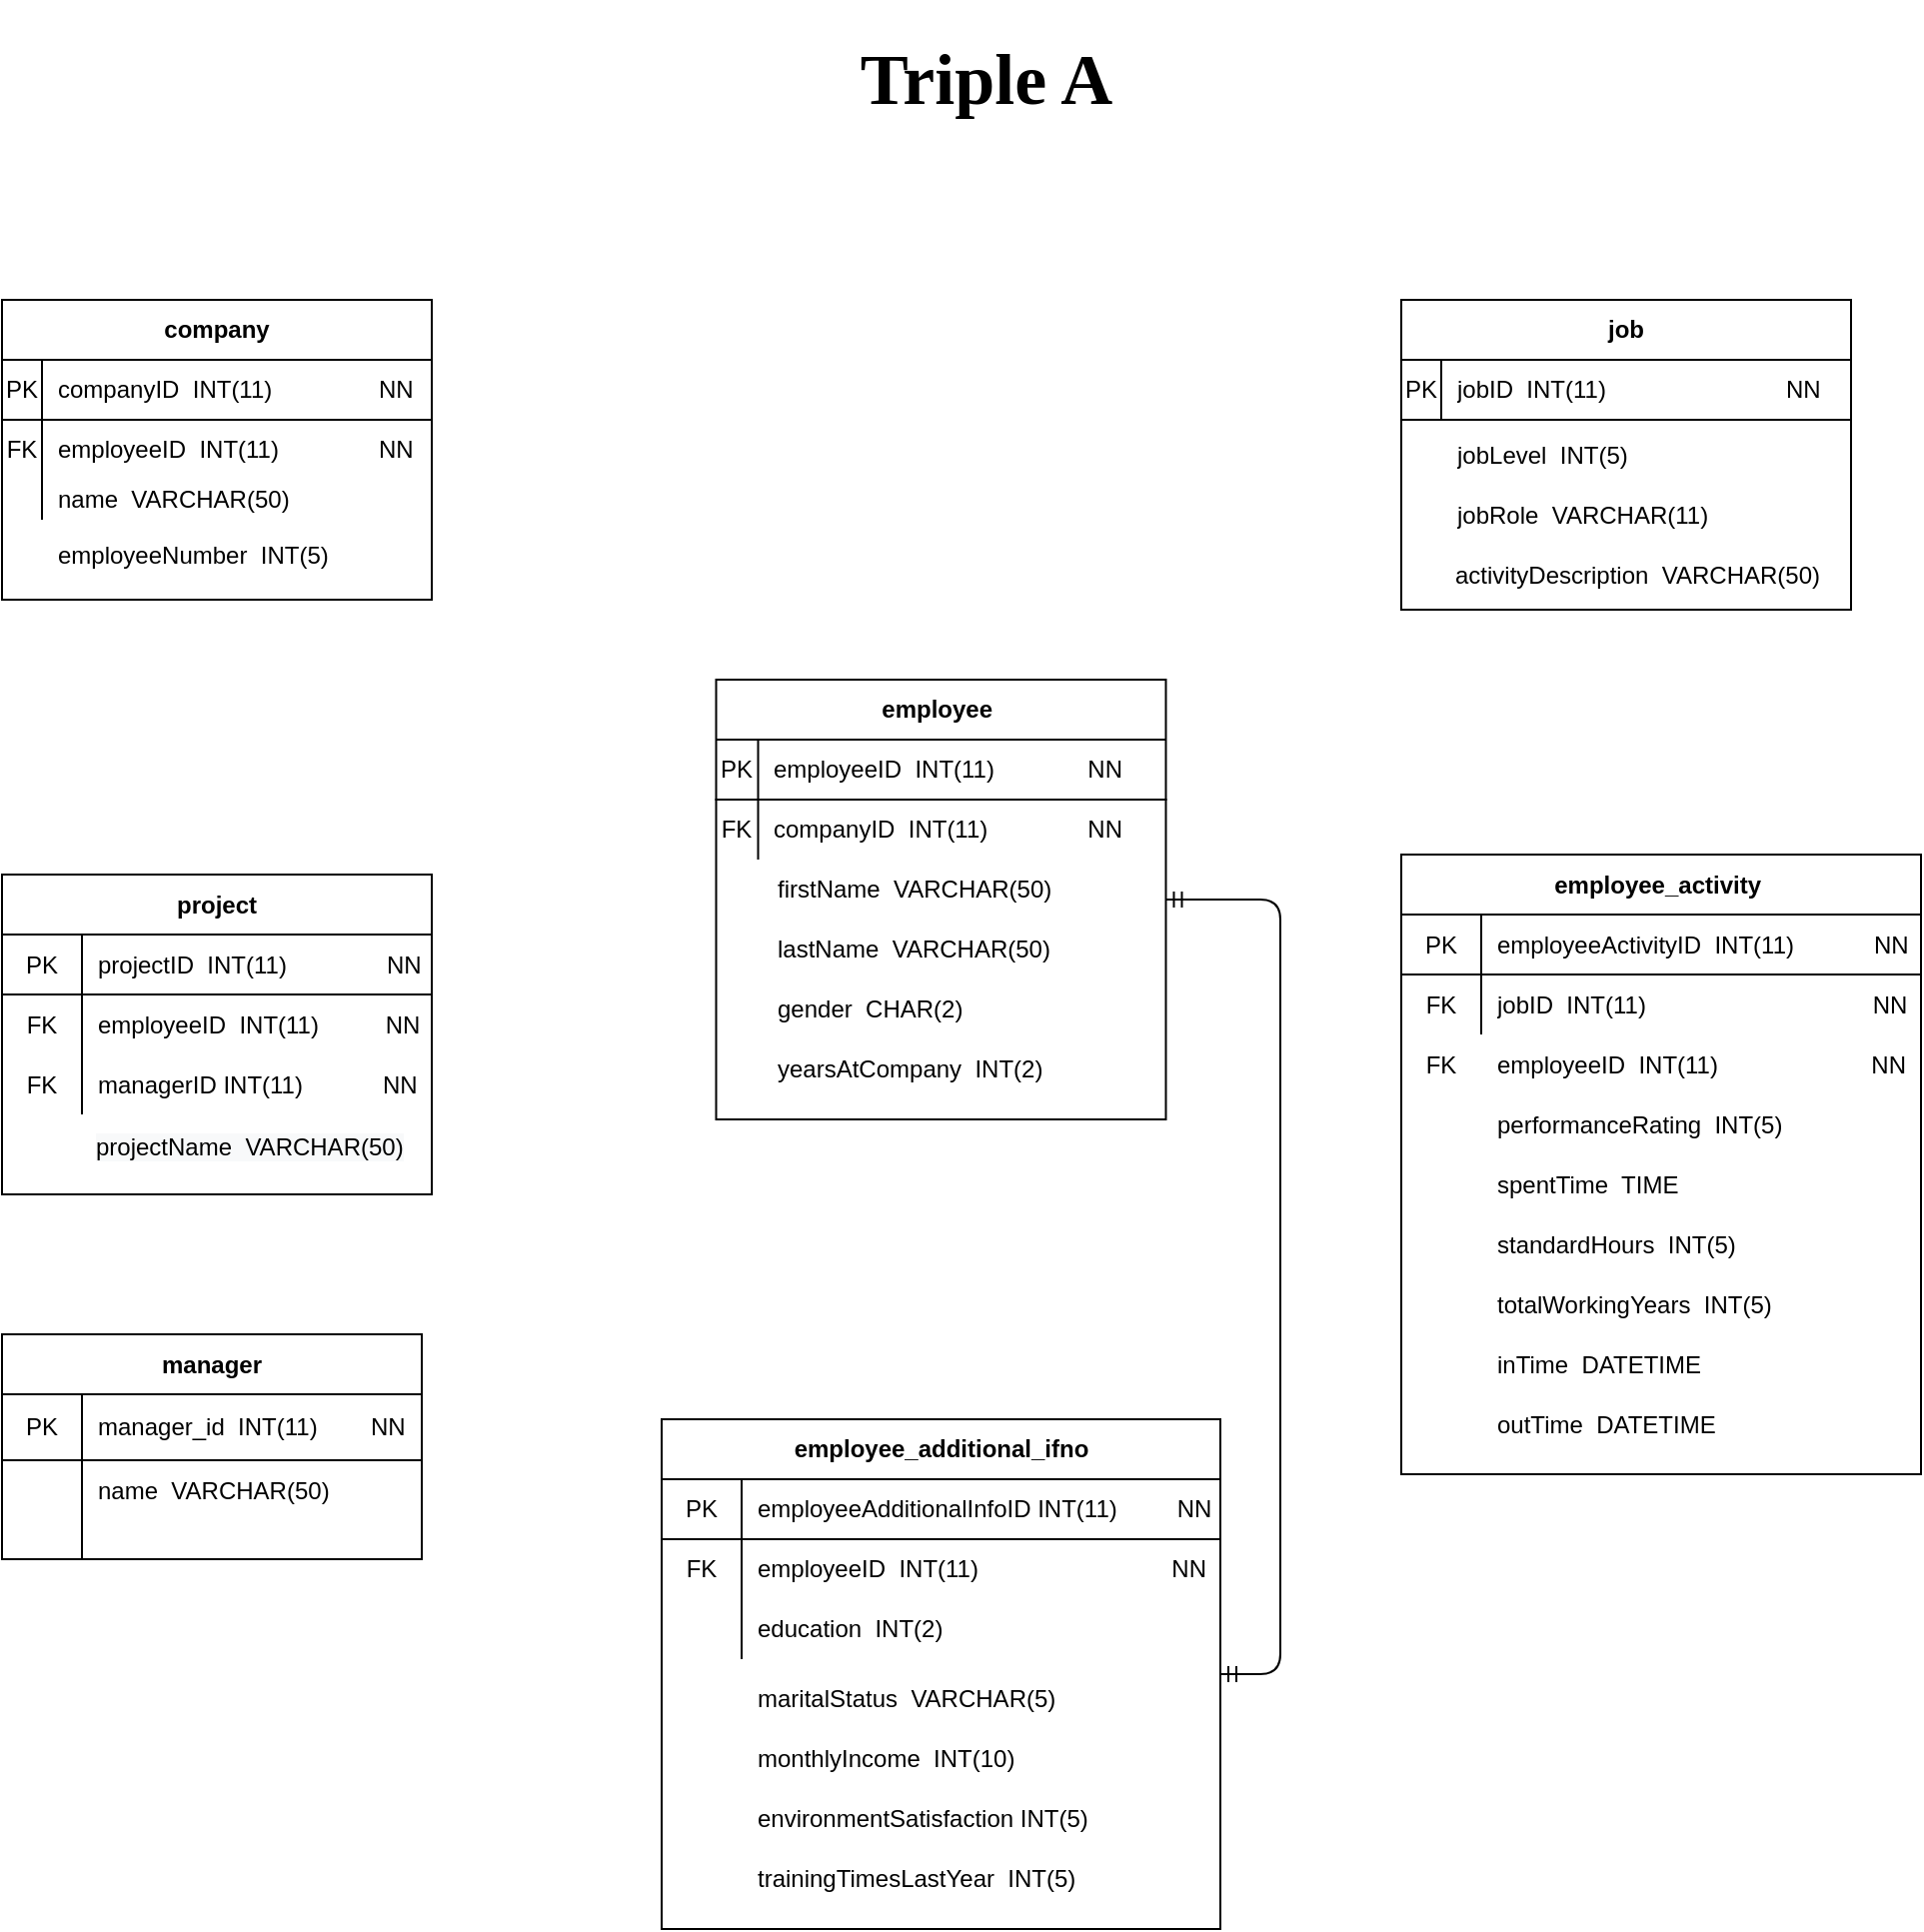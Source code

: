 <mxfile version="14.2.4" type="embed">
    <diagram id="RpbBUoyI8Ku9qZlPJRSa" name="Main ERD">
        <mxGraphModel dx="1045" dy="676" grid="1" gridSize="10" guides="1" tooltips="1" connect="1" arrows="1" fold="1" page="1" pageScale="1" pageWidth="827" pageHeight="1169" math="0" shadow="0">
            <root>
                <mxCell id="0"/>
                <mxCell id="1" parent="0"/>
                <mxCell id="330" style="edgeStyle=entityRelationEdgeStyle;fontSize=12;html=1;endArrow=ERmandOne;startArrow=ERmandOne;" edge="1" parent="1" source="2" target="244">
                    <mxGeometry relative="1" as="geometry">
                        <Array as="points">
                            <mxPoint x="800" y="665"/>
                            <mxPoint x="800" y="665"/>
                        </Array>
                    </mxGeometry>
                </mxCell>
                <mxCell id="2" value="employee&amp;nbsp;" style="shape=table;html=1;whiteSpace=wrap;startSize=30;container=1;collapsible=0;childLayout=tableLayout;fixedRows=1;rowLines=0;fontStyle=1;align=center;" parent="1" vertex="1">
                    <mxGeometry x="687.25" y="370" width="225" height="220" as="geometry"/>
                </mxCell>
                <mxCell id="3" value="" style="shape=partialRectangle;html=1;whiteSpace=wrap;collapsible=0;dropTarget=0;pointerEvents=0;fillColor=none;top=0;left=0;bottom=1;right=0;points=[[0,0.5],[1,0.5]];portConstraint=eastwest;" parent="2" vertex="1">
                    <mxGeometry y="30" width="225" height="30" as="geometry"/>
                </mxCell>
                <mxCell id="4" value="PK" style="shape=partialRectangle;html=1;whiteSpace=wrap;connectable=0;fillColor=none;top=0;left=0;bottom=0;right=0;overflow=hidden;" parent="3" vertex="1">
                    <mxGeometry width="21" height="30" as="geometry"/>
                </mxCell>
                <mxCell id="5" value="employeeID&amp;nbsp; INT(11)&amp;nbsp; &amp;nbsp; &amp;nbsp; &amp;nbsp; &amp;nbsp; &amp;nbsp; &amp;nbsp; NN" style="shape=partialRectangle;html=1;whiteSpace=wrap;connectable=0;fillColor=none;top=0;left=0;bottom=0;right=0;align=left;spacingLeft=6;overflow=hidden;" parent="3" vertex="1">
                    <mxGeometry x="21" width="204" height="30" as="geometry"/>
                </mxCell>
                <mxCell id="9" value="" style="shape=partialRectangle;html=1;whiteSpace=wrap;collapsible=0;dropTarget=0;pointerEvents=0;fillColor=none;top=0;left=0;bottom=0;right=0;points=[[0,0.5],[1,0.5]];portConstraint=eastwest;" parent="2" vertex="1">
                    <mxGeometry y="60" width="225" height="30" as="geometry"/>
                </mxCell>
                <mxCell id="10" value="FK" style="shape=partialRectangle;html=1;whiteSpace=wrap;connectable=0;fillColor=none;top=0;left=0;bottom=0;right=0;overflow=hidden;" parent="9" vertex="1">
                    <mxGeometry width="21" height="30" as="geometry"/>
                </mxCell>
                <mxCell id="11" value="companyID&amp;nbsp; INT(11)&amp;nbsp; &amp;nbsp; &amp;nbsp; &amp;nbsp; &amp;nbsp; &amp;nbsp; &amp;nbsp; &amp;nbsp;NN" style="shape=partialRectangle;html=1;whiteSpace=wrap;connectable=0;fillColor=none;top=0;left=0;bottom=0;right=0;align=left;spacingLeft=6;overflow=hidden;" parent="9" vertex="1">
                    <mxGeometry x="21" width="204" height="30" as="geometry"/>
                </mxCell>
                <mxCell id="16" value="job" style="shape=table;html=1;whiteSpace=wrap;startSize=30;container=1;collapsible=0;childLayout=tableLayout;fixedRows=1;rowLines=0;fontStyle=1;align=center;" parent="1" vertex="1">
                    <mxGeometry x="1030" y="180" width="225" height="155" as="geometry"/>
                </mxCell>
                <mxCell id="17" value="" style="shape=partialRectangle;html=1;whiteSpace=wrap;collapsible=0;dropTarget=0;pointerEvents=0;fillColor=none;top=0;left=0;bottom=1;right=0;points=[[0,0.5],[1,0.5]];portConstraint=eastwest;" parent="16" vertex="1">
                    <mxGeometry y="30" width="225" height="30" as="geometry"/>
                </mxCell>
                <mxCell id="18" value="PK" style="shape=partialRectangle;html=1;whiteSpace=wrap;connectable=0;fillColor=none;top=0;left=0;bottom=0;right=0;overflow=hidden;" parent="17" vertex="1">
                    <mxGeometry width="20" height="30" as="geometry"/>
                </mxCell>
                <mxCell id="19" value="jobID&amp;nbsp; INT(11)&amp;nbsp; &amp;nbsp; &amp;nbsp; &amp;nbsp; &amp;nbsp; &amp;nbsp; &amp;nbsp; &amp;nbsp; &amp;nbsp; &amp;nbsp; &amp;nbsp; &amp;nbsp; &amp;nbsp; &amp;nbsp;NN" style="shape=partialRectangle;html=1;whiteSpace=wrap;connectable=0;fillColor=none;top=0;left=0;bottom=0;right=0;align=left;spacingLeft=6;overflow=hidden;" parent="17" vertex="1">
                    <mxGeometry x="20" width="205" height="30" as="geometry"/>
                </mxCell>
                <mxCell id="28" value="company" style="shape=table;html=1;whiteSpace=wrap;startSize=30;container=1;collapsible=0;childLayout=tableLayout;fixedRows=1;rowLines=0;fontStyle=1;align=center;" parent="1" vertex="1">
                    <mxGeometry x="330" y="180" width="215" height="150" as="geometry"/>
                </mxCell>
                <mxCell id="29" value="" style="shape=partialRectangle;html=1;whiteSpace=wrap;collapsible=0;dropTarget=0;pointerEvents=0;fillColor=none;top=0;left=0;bottom=1;right=0;points=[[0,0.5],[1,0.5]];portConstraint=eastwest;" parent="28" vertex="1">
                    <mxGeometry y="30" width="215" height="30" as="geometry"/>
                </mxCell>
                <mxCell id="30" value="PK" style="shape=partialRectangle;html=1;whiteSpace=wrap;connectable=0;fillColor=none;top=0;left=0;bottom=0;right=0;overflow=hidden;" parent="29" vertex="1">
                    <mxGeometry width="20" height="30" as="geometry"/>
                </mxCell>
                <mxCell id="31" value="companyID&amp;nbsp; INT(11)&amp;nbsp; &amp;nbsp; &amp;nbsp; &amp;nbsp; &amp;nbsp; &amp;nbsp; &amp;nbsp; &amp;nbsp; NN" style="shape=partialRectangle;html=1;whiteSpace=wrap;connectable=0;fillColor=none;top=0;left=0;bottom=0;right=0;align=left;spacingLeft=6;overflow=hidden;" parent="29" vertex="1">
                    <mxGeometry x="20" width="195" height="30" as="geometry"/>
                </mxCell>
                <mxCell id="32" value="" style="shape=partialRectangle;html=1;whiteSpace=wrap;collapsible=0;dropTarget=0;pointerEvents=0;fillColor=none;top=0;left=0;bottom=0;right=0;points=[[0,0.5],[1,0.5]];portConstraint=eastwest;" parent="28" vertex="1">
                    <mxGeometry y="60" width="215" height="30" as="geometry"/>
                </mxCell>
                <mxCell id="33" value="FK" style="shape=partialRectangle;html=1;whiteSpace=wrap;connectable=0;fillColor=none;top=0;left=0;bottom=0;right=0;overflow=hidden;" parent="32" vertex="1">
                    <mxGeometry width="20" height="30" as="geometry"/>
                </mxCell>
                <mxCell id="34" value="" style="shape=partialRectangle;html=1;whiteSpace=wrap;connectable=0;fillColor=none;top=0;left=0;bottom=0;right=0;align=left;spacingLeft=6;overflow=hidden;" parent="32" vertex="1">
                    <mxGeometry x="20" width="195" height="30" as="geometry"/>
                </mxCell>
                <mxCell id="35" value="" style="shape=partialRectangle;html=1;whiteSpace=wrap;collapsible=0;dropTarget=0;pointerEvents=0;fillColor=none;top=0;left=0;bottom=0;right=0;points=[[0,0.5],[1,0.5]];portConstraint=eastwest;" parent="28" vertex="1">
                    <mxGeometry y="90" width="215" height="20" as="geometry"/>
                </mxCell>
                <mxCell id="36" value="" style="shape=partialRectangle;html=1;whiteSpace=wrap;connectable=0;fillColor=none;top=0;left=0;bottom=0;right=0;overflow=hidden;" parent="35" vertex="1">
                    <mxGeometry width="20" height="20" as="geometry"/>
                </mxCell>
                <mxCell id="37" value="" style="shape=partialRectangle;html=1;whiteSpace=wrap;connectable=0;fillColor=none;top=0;left=0;bottom=0;right=0;align=left;spacingLeft=6;overflow=hidden;" parent="35" vertex="1">
                    <mxGeometry x="20" width="195" height="20" as="geometry"/>
                </mxCell>
                <mxCell id="58" value="" style="shape=partialRectangle;html=1;whiteSpace=wrap;connectable=0;fillColor=none;top=0;left=0;bottom=0;right=0;align=left;spacingLeft=6;overflow=hidden;" parent="1" vertex="1">
                    <mxGeometry x="722.25" y="490" width="160" height="15" as="geometry"/>
                </mxCell>
                <mxCell id="89" value="employeeNumber&amp;nbsp; INT(5)" style="shape=partialRectangle;html=1;whiteSpace=wrap;connectable=0;fillColor=none;top=0;left=0;bottom=0;right=0;align=left;spacingLeft=6;overflow=hidden;" parent="1" vertex="1">
                    <mxGeometry x="350" y="295" width="160" height="25" as="geometry"/>
                </mxCell>
                <mxCell id="93" value="jobRole&amp;nbsp; VARCHAR(11)" style="shape=partialRectangle;html=1;whiteSpace=wrap;connectable=0;fillColor=none;top=0;left=0;bottom=0;right=0;align=left;spacingLeft=6;overflow=hidden;" parent="1" vertex="1">
                    <mxGeometry x="1050" y="272.5" width="160" height="30" as="geometry"/>
                </mxCell>
                <mxCell id="98" value="performanceRating&amp;nbsp; INT(5)" style="shape=partialRectangle;html=1;whiteSpace=wrap;connectable=0;fillColor=none;top=0;left=0;bottom=0;right=0;align=left;spacingLeft=6;overflow=hidden;" parent="1" vertex="1">
                    <mxGeometry x="1070" y="577.5" width="160" height="30" as="geometry"/>
                </mxCell>
                <mxCell id="101" value="standardHours&amp;nbsp; INT(5)" style="shape=partialRectangle;html=1;whiteSpace=wrap;connectable=0;fillColor=none;top=0;left=0;bottom=0;right=0;align=left;spacingLeft=6;overflow=hidden;" parent="1" vertex="1">
                    <mxGeometry x="1070" y="642.5" width="160" height="20" as="geometry"/>
                </mxCell>
                <mxCell id="110" value="name&amp;nbsp; VARCHAR(50)" style="shape=partialRectangle;html=1;whiteSpace=wrap;connectable=0;fillColor=none;top=0;left=0;bottom=0;right=0;align=left;spacingLeft=6;overflow=hidden;" parent="1" vertex="1">
                    <mxGeometry x="350" y="265" width="160" height="30" as="geometry"/>
                </mxCell>
                <mxCell id="133" value="employee_activity&amp;nbsp;" style="shape=table;html=1;whiteSpace=wrap;startSize=30;container=1;collapsible=0;childLayout=tableLayout;fixedRows=1;rowLines=0;fontStyle=1;align=center;" parent="1" vertex="1">
                    <mxGeometry x="1030" y="457.5" width="260" height="310" as="geometry"/>
                </mxCell>
                <mxCell id="134" value="" style="shape=partialRectangle;html=1;whiteSpace=wrap;collapsible=0;dropTarget=0;pointerEvents=0;fillColor=none;top=0;left=0;bottom=1;right=0;points=[[0,0.5],[1,0.5]];portConstraint=eastwest;" parent="133" vertex="1">
                    <mxGeometry y="30" width="260" height="30" as="geometry"/>
                </mxCell>
                <mxCell id="135" value="PK" style="shape=partialRectangle;html=1;whiteSpace=wrap;connectable=0;fillColor=none;top=0;left=0;bottom=0;right=0;overflow=hidden;" parent="134" vertex="1">
                    <mxGeometry width="40" height="30" as="geometry"/>
                </mxCell>
                <mxCell id="136" value="employeeActivityID&amp;nbsp; INT(11)&amp;nbsp; &amp;nbsp; &amp;nbsp; &amp;nbsp; &amp;nbsp; &amp;nbsp; NN" style="shape=partialRectangle;html=1;whiteSpace=wrap;connectable=0;fillColor=none;top=0;left=0;bottom=0;right=0;align=left;spacingLeft=6;overflow=hidden;" parent="134" vertex="1">
                    <mxGeometry x="40" width="220" height="30" as="geometry"/>
                </mxCell>
                <mxCell id="137" value="" style="shape=partialRectangle;html=1;whiteSpace=wrap;collapsible=0;dropTarget=0;pointerEvents=0;fillColor=none;top=0;left=0;bottom=0;right=0;points=[[0,0.5],[1,0.5]];portConstraint=eastwest;" parent="133" vertex="1">
                    <mxGeometry y="60" width="260" height="30" as="geometry"/>
                </mxCell>
                <mxCell id="138" value="FK" style="shape=partialRectangle;html=1;whiteSpace=wrap;connectable=0;fillColor=none;top=0;left=0;bottom=0;right=0;overflow=hidden;" parent="137" vertex="1">
                    <mxGeometry width="40" height="30" as="geometry"/>
                </mxCell>
                <mxCell id="139" value="jobID&amp;nbsp; INT(11)&amp;nbsp; &amp;nbsp; &amp;nbsp; &amp;nbsp; &amp;nbsp; &amp;nbsp; &amp;nbsp; &amp;nbsp; &amp;nbsp; &amp;nbsp; &amp;nbsp; &amp;nbsp; &amp;nbsp; &amp;nbsp; &amp;nbsp; &amp;nbsp; &amp;nbsp; NN" style="shape=partialRectangle;html=1;whiteSpace=wrap;connectable=0;fillColor=none;top=0;left=0;bottom=0;right=0;align=left;spacingLeft=6;overflow=hidden;" parent="137" vertex="1">
                    <mxGeometry x="40" width="220" height="30" as="geometry"/>
                </mxCell>
                <mxCell id="143" value="spentTime&amp;nbsp; TIME" style="shape=partialRectangle;html=1;whiteSpace=wrap;connectable=0;fillColor=none;top=0;left=0;bottom=0;right=0;align=left;spacingLeft=6;overflow=hidden;" parent="1" vertex="1">
                    <mxGeometry x="1070" y="612.5" width="160" height="20" as="geometry"/>
                </mxCell>
                <mxCell id="145" value="inTime&amp;nbsp; DATETIME" style="shape=partialRectangle;html=1;whiteSpace=wrap;connectable=0;fillColor=none;top=0;left=0;bottom=0;right=0;align=left;spacingLeft=6;overflow=hidden;" parent="1" vertex="1">
                    <mxGeometry x="1070" y="702.5" width="160" height="20" as="geometry"/>
                </mxCell>
                <mxCell id="146" value="outTime&amp;nbsp; DATETIME" style="shape=partialRectangle;html=1;whiteSpace=wrap;connectable=0;fillColor=none;top=0;left=0;bottom=0;right=0;align=left;spacingLeft=6;overflow=hidden;" parent="1" vertex="1">
                    <mxGeometry x="1070" y="732.5" width="160" height="20" as="geometry"/>
                </mxCell>
                <mxCell id="167" value="&lt;h3&gt;&lt;font style=&quot;font-size: 36px&quot; face=&quot;Tahoma&quot;&gt;Triple A&lt;/font&gt;&lt;/h3&gt;" style="text;html=1;strokeColor=none;fillColor=none;align=center;verticalAlign=middle;whiteSpace=wrap;rounded=0;rotation=0;" parent="1" vertex="1">
                    <mxGeometry x="715" y="30" width="215" height="80" as="geometry"/>
                </mxCell>
                <mxCell id="168" value="project" style="shape=table;html=1;whiteSpace=wrap;startSize=30;container=1;collapsible=0;childLayout=tableLayout;fixedRows=1;rowLines=0;fontStyle=1;align=center;" parent="1" vertex="1">
                    <mxGeometry x="330" y="467.5" width="215" height="160" as="geometry"/>
                </mxCell>
                <mxCell id="169" value="" style="shape=partialRectangle;html=1;whiteSpace=wrap;collapsible=0;dropTarget=0;pointerEvents=0;fillColor=none;top=0;left=0;bottom=1;right=0;points=[[0,0.5],[1,0.5]];portConstraint=eastwest;" parent="168" vertex="1">
                    <mxGeometry y="30" width="215" height="30" as="geometry"/>
                </mxCell>
                <mxCell id="170" value="PK" style="shape=partialRectangle;html=1;whiteSpace=wrap;connectable=0;fillColor=none;top=0;left=0;bottom=0;right=0;overflow=hidden;" parent="169" vertex="1">
                    <mxGeometry width="40" height="30" as="geometry"/>
                </mxCell>
                <mxCell id="171" value="projectID&amp;nbsp; INT(11)&amp;nbsp; &amp;nbsp; &amp;nbsp; &amp;nbsp; &amp;nbsp; &amp;nbsp; &amp;nbsp; &amp;nbsp;NN" style="shape=partialRectangle;html=1;whiteSpace=wrap;connectable=0;fillColor=none;top=0;left=0;bottom=0;right=0;align=left;spacingLeft=6;overflow=hidden;" parent="169" vertex="1">
                    <mxGeometry x="40" width="175" height="30" as="geometry"/>
                </mxCell>
                <mxCell id="172" value="" style="shape=partialRectangle;html=1;whiteSpace=wrap;collapsible=0;dropTarget=0;pointerEvents=0;fillColor=none;top=0;left=0;bottom=0;right=0;points=[[0,0.5],[1,0.5]];portConstraint=eastwest;" parent="168" vertex="1">
                    <mxGeometry y="60" width="215" height="30" as="geometry"/>
                </mxCell>
                <mxCell id="173" value="FK" style="shape=partialRectangle;html=1;whiteSpace=wrap;connectable=0;fillColor=none;top=0;left=0;bottom=0;right=0;overflow=hidden;" parent="172" vertex="1">
                    <mxGeometry width="40" height="30" as="geometry"/>
                </mxCell>
                <mxCell id="174" value="employeeID&amp;nbsp; INT(11)&amp;nbsp; &amp;nbsp; &amp;nbsp; &amp;nbsp; &amp;nbsp; NN" style="shape=partialRectangle;html=1;whiteSpace=wrap;connectable=0;fillColor=none;top=0;left=0;bottom=0;right=0;align=left;spacingLeft=6;overflow=hidden;" parent="172" vertex="1">
                    <mxGeometry x="40" width="175" height="30" as="geometry"/>
                </mxCell>
                <mxCell id="175" value="" style="shape=partialRectangle;html=1;whiteSpace=wrap;collapsible=0;dropTarget=0;pointerEvents=0;fillColor=none;top=0;left=0;bottom=0;right=0;points=[[0,0.5],[1,0.5]];portConstraint=eastwest;" parent="168" vertex="1">
                    <mxGeometry y="90" width="215" height="30" as="geometry"/>
                </mxCell>
                <mxCell id="176" value="FK" style="shape=partialRectangle;html=1;whiteSpace=wrap;connectable=0;fillColor=none;top=0;left=0;bottom=0;right=0;overflow=hidden;" parent="175" vertex="1">
                    <mxGeometry width="40" height="30" as="geometry"/>
                </mxCell>
                <mxCell id="177" value="managerID INT(11)&amp;nbsp; &amp;nbsp; &amp;nbsp; &amp;nbsp; &amp;nbsp; &amp;nbsp; NN" style="shape=partialRectangle;html=1;whiteSpace=wrap;connectable=0;fillColor=none;top=0;left=0;bottom=0;right=0;align=left;spacingLeft=6;overflow=hidden;" parent="175" vertex="1">
                    <mxGeometry x="40" width="175" height="30" as="geometry"/>
                </mxCell>
                <mxCell id="178" value="manager" style="shape=table;html=1;whiteSpace=wrap;startSize=30;container=1;collapsible=0;childLayout=tableLayout;fixedRows=1;rowLines=0;fontStyle=1;align=center;" parent="1" vertex="1">
                    <mxGeometry x="330" y="697.5" width="210" height="112.5" as="geometry"/>
                </mxCell>
                <mxCell id="179" value="" style="shape=partialRectangle;html=1;whiteSpace=wrap;collapsible=0;dropTarget=0;pointerEvents=0;fillColor=none;top=0;left=0;bottom=1;right=0;points=[[0,0.5],[1,0.5]];portConstraint=eastwest;" parent="178" vertex="1">
                    <mxGeometry y="30" width="210" height="33" as="geometry"/>
                </mxCell>
                <mxCell id="180" value="PK" style="shape=partialRectangle;html=1;whiteSpace=wrap;connectable=0;fillColor=none;top=0;left=0;bottom=0;right=0;overflow=hidden;" parent="179" vertex="1">
                    <mxGeometry width="40" height="33" as="geometry"/>
                </mxCell>
                <mxCell id="181" value="manager_id&amp;nbsp; INT(11)&amp;nbsp; &amp;nbsp; &amp;nbsp; &amp;nbsp; NN" style="shape=partialRectangle;html=1;whiteSpace=wrap;connectable=0;fillColor=none;top=0;left=0;bottom=0;right=0;align=left;spacingLeft=6;overflow=hidden;" parent="179" vertex="1">
                    <mxGeometry x="40" width="170" height="33" as="geometry"/>
                </mxCell>
                <mxCell id="182" value="" style="shape=partialRectangle;html=1;whiteSpace=wrap;collapsible=0;dropTarget=0;pointerEvents=0;fillColor=none;top=0;left=0;bottom=0;right=0;points=[[0,0.5],[1,0.5]];portConstraint=eastwest;" parent="178" vertex="1">
                    <mxGeometry y="63" width="210" height="30" as="geometry"/>
                </mxCell>
                <mxCell id="183" value="" style="shape=partialRectangle;html=1;whiteSpace=wrap;connectable=0;fillColor=none;top=0;left=0;bottom=0;right=0;overflow=hidden;" parent="182" vertex="1">
                    <mxGeometry width="40" height="30" as="geometry"/>
                </mxCell>
                <mxCell id="184" value="&lt;span&gt;name&amp;nbsp; VARCHAR(50)&lt;/span&gt;" style="shape=partialRectangle;html=1;whiteSpace=wrap;connectable=0;fillColor=none;top=0;left=0;bottom=0;right=0;align=left;spacingLeft=6;overflow=hidden;" parent="182" vertex="1">
                    <mxGeometry x="40" width="170" height="30" as="geometry"/>
                </mxCell>
                <mxCell id="185" value="" style="shape=partialRectangle;html=1;whiteSpace=wrap;collapsible=0;dropTarget=0;pointerEvents=0;fillColor=none;top=0;left=0;bottom=0;right=0;points=[[0,0.5],[1,0.5]];portConstraint=eastwest;" parent="178" vertex="1">
                    <mxGeometry y="93" width="210" height="20" as="geometry"/>
                </mxCell>
                <mxCell id="186" value="" style="shape=partialRectangle;html=1;whiteSpace=wrap;connectable=0;fillColor=none;top=0;left=0;bottom=0;right=0;overflow=hidden;" parent="185" vertex="1">
                    <mxGeometry width="40" height="20" as="geometry"/>
                </mxCell>
                <mxCell id="187" value="" style="shape=partialRectangle;html=1;whiteSpace=wrap;connectable=0;fillColor=none;top=0;left=0;bottom=0;right=0;align=left;spacingLeft=6;overflow=hidden;" parent="185" vertex="1">
                    <mxGeometry x="40" width="170" height="20" as="geometry"/>
                </mxCell>
                <mxCell id="243" value="gender&amp;nbsp; CHAR(2)" style="shape=partialRectangle;html=1;whiteSpace=wrap;connectable=0;fillColor=none;top=0;left=0;bottom=0;right=0;align=left;spacingLeft=6;overflow=hidden;" vertex="1" parent="1">
                    <mxGeometry x="709.75" y="520" width="200" height="30" as="geometry"/>
                </mxCell>
                <mxCell id="244" value="employee_additional_ifno" style="shape=table;html=1;whiteSpace=wrap;startSize=30;container=1;collapsible=0;childLayout=tableLayout;fixedRows=1;rowLines=0;fontStyle=1;align=center;" vertex="1" parent="1">
                    <mxGeometry x="660" y="740" width="279.5" height="255" as="geometry"/>
                </mxCell>
                <mxCell id="245" value="" style="shape=partialRectangle;html=1;whiteSpace=wrap;collapsible=0;dropTarget=0;pointerEvents=0;fillColor=none;top=0;left=0;bottom=1;right=0;points=[[0,0.5],[1,0.5]];portConstraint=eastwest;" vertex="1" parent="244">
                    <mxGeometry y="30" width="279.5" height="30" as="geometry"/>
                </mxCell>
                <mxCell id="246" value="PK" style="shape=partialRectangle;html=1;whiteSpace=wrap;connectable=0;fillColor=none;top=0;left=0;bottom=0;right=0;overflow=hidden;" vertex="1" parent="245">
                    <mxGeometry width="40" height="30" as="geometry"/>
                </mxCell>
                <mxCell id="247" value="employeeAdditionalInfoID INT(11)&amp;nbsp; &amp;nbsp; &amp;nbsp; &amp;nbsp; &amp;nbsp;NN" style="shape=partialRectangle;html=1;whiteSpace=wrap;connectable=0;fillColor=none;top=0;left=0;bottom=0;right=0;align=left;spacingLeft=6;overflow=hidden;" vertex="1" parent="245">
                    <mxGeometry x="40" width="240" height="30" as="geometry"/>
                </mxCell>
                <mxCell id="248" value="" style="shape=partialRectangle;html=1;whiteSpace=wrap;collapsible=0;dropTarget=0;pointerEvents=0;fillColor=none;top=0;left=0;bottom=0;right=0;points=[[0,0.5],[1,0.5]];portConstraint=eastwest;" vertex="1" parent="244">
                    <mxGeometry y="60" width="279.5" height="30" as="geometry"/>
                </mxCell>
                <mxCell id="249" value="FK" style="shape=partialRectangle;html=1;whiteSpace=wrap;connectable=0;fillColor=none;top=0;left=0;bottom=0;right=0;overflow=hidden;" vertex="1" parent="248">
                    <mxGeometry width="40" height="30" as="geometry"/>
                </mxCell>
                <mxCell id="250" value="employeeID&amp;nbsp; INT(11)&amp;nbsp; &amp;nbsp; &amp;nbsp; &amp;nbsp; &amp;nbsp; &amp;nbsp; &amp;nbsp; &amp;nbsp; &amp;nbsp; &amp;nbsp; &amp;nbsp; &amp;nbsp; &amp;nbsp; &amp;nbsp; &amp;nbsp;NN" style="shape=partialRectangle;html=1;whiteSpace=wrap;connectable=0;fillColor=none;top=0;left=0;bottom=0;right=0;align=left;spacingLeft=6;overflow=hidden;" vertex="1" parent="248">
                    <mxGeometry x="40" width="240" height="30" as="geometry"/>
                </mxCell>
                <mxCell id="251" value="" style="shape=partialRectangle;html=1;whiteSpace=wrap;collapsible=0;dropTarget=0;pointerEvents=0;fillColor=none;top=0;left=0;bottom=0;right=0;points=[[0,0.5],[1,0.5]];portConstraint=eastwest;" vertex="1" parent="244">
                    <mxGeometry y="90" width="279.5" height="30" as="geometry"/>
                </mxCell>
                <mxCell id="252" value="" style="shape=partialRectangle;html=1;whiteSpace=wrap;connectable=0;fillColor=none;top=0;left=0;bottom=0;right=0;overflow=hidden;" vertex="1" parent="251">
                    <mxGeometry width="40" height="30" as="geometry"/>
                </mxCell>
                <mxCell id="253" value="education&amp;nbsp; INT(2)" style="shape=partialRectangle;html=1;whiteSpace=wrap;connectable=0;fillColor=none;top=0;left=0;bottom=0;right=0;align=left;spacingLeft=6;overflow=hidden;" vertex="1" parent="251">
                    <mxGeometry x="40" width="240" height="30" as="geometry"/>
                </mxCell>
                <mxCell id="254" value="maritalStatus&amp;nbsp; VARCHAR(5)" style="shape=partialRectangle;html=1;whiteSpace=wrap;connectable=0;fillColor=none;top=0;left=0;bottom=0;right=0;align=left;spacingLeft=6;overflow=hidden;" vertex="1" parent="1">
                    <mxGeometry x="700" y="865" width="210" height="30" as="geometry"/>
                </mxCell>
                <mxCell id="256" value="monthlyIncome&amp;nbsp; INT(10)" style="shape=partialRectangle;html=1;whiteSpace=wrap;connectable=0;fillColor=none;top=0;left=0;bottom=0;right=0;align=left;spacingLeft=6;overflow=hidden;" vertex="1" parent="1">
                    <mxGeometry x="700" y="895" width="155" height="30" as="geometry"/>
                </mxCell>
                <mxCell id="257" value="environmentSatisfaction INT(5)" style="shape=partialRectangle;html=1;whiteSpace=wrap;connectable=0;fillColor=none;top=0;left=0;bottom=0;right=0;align=left;spacingLeft=6;overflow=hidden;" vertex="1" parent="1">
                    <mxGeometry x="700" y="925" width="220" height="30" as="geometry"/>
                </mxCell>
                <mxCell id="258" value="trainingTimesLastYear&amp;nbsp; INT(5)" style="shape=partialRectangle;html=1;whiteSpace=wrap;connectable=0;fillColor=none;top=0;left=0;bottom=0;right=0;align=left;spacingLeft=6;overflow=hidden;" vertex="1" parent="1">
                    <mxGeometry x="700" y="955" width="230" height="30" as="geometry"/>
                </mxCell>
                <mxCell id="289" value="totalWorkingYears&amp;nbsp; INT(5)" style="shape=partialRectangle;html=1;whiteSpace=wrap;connectable=0;fillColor=none;top=0;left=0;bottom=0;right=0;align=left;spacingLeft=6;overflow=hidden;" vertex="1" parent="1">
                    <mxGeometry x="1070" y="672.5" width="160" height="20" as="geometry"/>
                </mxCell>
                <mxCell id="303" value="" style="shape=partialRectangle;html=1;whiteSpace=wrap;connectable=0;fillColor=none;top=0;left=0;bottom=0;right=0;align=left;spacingLeft=6;overflow=hidden;" vertex="1" parent="1">
                    <mxGeometry x="1048.75" y="307.5" width="160" height="30" as="geometry"/>
                </mxCell>
                <mxCell id="304" value="activityDescription&amp;nbsp; VARCHAR(50)" style="shape=partialRectangle;html=1;whiteSpace=wrap;connectable=0;fillColor=none;top=0;left=0;bottom=0;right=0;align=left;spacingLeft=6;overflow=hidden;" vertex="1" parent="1">
                    <mxGeometry x="1048.75" y="302.5" width="205" height="30" as="geometry"/>
                </mxCell>
                <mxCell id="312" value="firstName&amp;nbsp; VARCHAR(50)" style="shape=partialRectangle;html=1;whiteSpace=wrap;connectable=0;fillColor=none;top=0;left=0;bottom=0;right=0;align=left;spacingLeft=6;overflow=hidden;" vertex="1" parent="1">
                    <mxGeometry x="709.75" y="460" width="195" height="30" as="geometry"/>
                </mxCell>
                <mxCell id="314" value="lastName&amp;nbsp; VARCHAR(50)" style="shape=partialRectangle;html=1;whiteSpace=wrap;connectable=0;fillColor=none;top=0;left=0;bottom=0;right=0;align=left;spacingLeft=6;overflow=hidden;" vertex="1" parent="1">
                    <mxGeometry x="709.75" y="490" width="195" height="30" as="geometry"/>
                </mxCell>
                <mxCell id="316" value="employeeID&amp;nbsp; INT(11)&amp;nbsp; &amp;nbsp; &amp;nbsp; &amp;nbsp; &amp;nbsp; &amp;nbsp; &amp;nbsp; &amp;nbsp;NN" style="shape=partialRectangle;html=1;whiteSpace=wrap;connectable=0;fillColor=none;top=0;left=0;bottom=0;right=0;align=left;spacingLeft=6;overflow=hidden;" vertex="1" parent="1">
                    <mxGeometry x="350" y="240" width="204" height="30" as="geometry"/>
                </mxCell>
                <mxCell id="317" value="jobLevel&amp;nbsp; INT(5)" style="shape=partialRectangle;html=1;whiteSpace=wrap;connectable=0;fillColor=none;top=0;left=0;bottom=0;right=0;align=left;spacingLeft=6;overflow=hidden;" vertex="1" parent="1">
                    <mxGeometry x="1050" y="242.5" width="205" height="30" as="geometry"/>
                </mxCell>
                <mxCell id="319" value="&lt;span style=&quot;color: rgb(0, 0, 0); font-family: helvetica; font-size: 12px; font-style: normal; font-weight: 400; letter-spacing: normal; text-align: left; text-indent: 0px; text-transform: none; word-spacing: 0px; background-color: rgb(248, 249, 250); display: inline; float: none;&quot;&gt;projectName&amp;nbsp; VARCHAR(50)&lt;/span&gt;" style="text;whiteSpace=wrap;html=1;" vertex="1" parent="1">
                    <mxGeometry x="375" y="590" width="180" height="30" as="geometry"/>
                </mxCell>
                <mxCell id="320" value="yearsAtCompany&amp;nbsp; INT(2)" style="shape=partialRectangle;html=1;whiteSpace=wrap;connectable=0;fillColor=none;top=0;left=0;bottom=0;right=0;align=left;spacingLeft=6;overflow=hidden;" vertex="1" parent="1">
                    <mxGeometry x="709.75" y="550" width="200" height="30" as="geometry"/>
                </mxCell>
                <mxCell id="321" value="" style="shape=partialRectangle;html=1;whiteSpace=wrap;collapsible=0;dropTarget=0;pointerEvents=0;fillColor=none;top=0;left=0;bottom=0;right=0;points=[[0,0.5],[1,0.5]];portConstraint=eastwest;" vertex="1" parent="1">
                    <mxGeometry x="1030" y="547.5" width="260" height="30" as="geometry"/>
                </mxCell>
                <mxCell id="322" value="FK" style="shape=partialRectangle;html=1;whiteSpace=wrap;connectable=0;fillColor=none;top=0;left=0;bottom=0;right=0;overflow=hidden;" vertex="1" parent="321">
                    <mxGeometry width="40" height="30" as="geometry"/>
                </mxCell>
                <mxCell id="323" value="employeeID&amp;nbsp; INT(11)&amp;nbsp; &amp;nbsp; &amp;nbsp; &amp;nbsp; &amp;nbsp; &amp;nbsp; &amp;nbsp; &amp;nbsp; &amp;nbsp; &amp;nbsp; &amp;nbsp; &amp;nbsp;NN" style="shape=partialRectangle;html=1;whiteSpace=wrap;connectable=0;fillColor=none;top=0;left=0;bottom=0;right=0;align=left;spacingLeft=6;overflow=hidden;" vertex="1" parent="321">
                    <mxGeometry x="40" width="220" height="30" as="geometry"/>
                </mxCell>
            </root>
        </mxGraphModel>
    </diagram>
</mxfile>